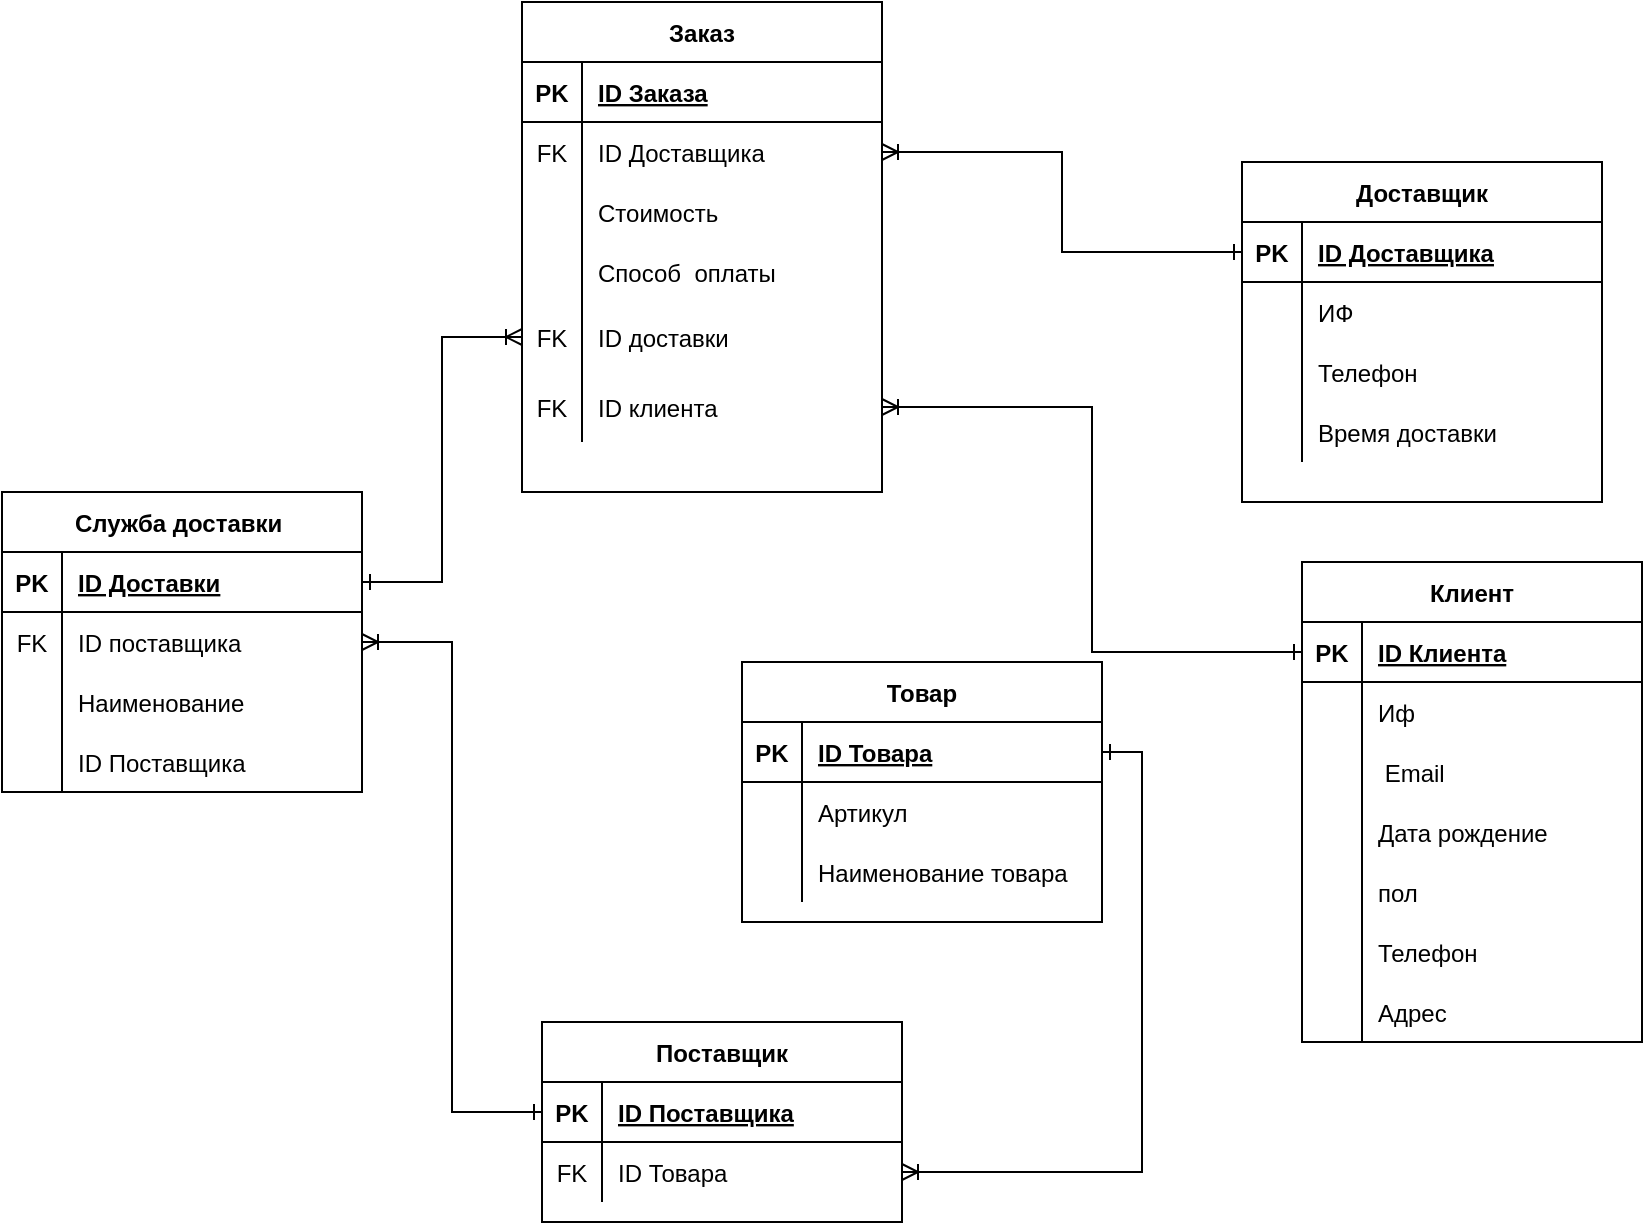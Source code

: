 <mxfile version="21.0.8" type="device"><diagram id="OBoXkC4nlz3z7EiW-fcx" name="Страница 1"><mxGraphModel dx="1434" dy="796" grid="1" gridSize="10" guides="1" tooltips="1" connect="1" arrows="1" fold="1" page="1" pageScale="1" pageWidth="3300" pageHeight="4681" math="0" shadow="0"><root><mxCell id="0"/><mxCell id="1" parent="0"/><mxCell id="ggiaHFO6Jfu5u3MRnTx4-1" value="Клиент" style="shape=table;startSize=30;container=1;collapsible=1;childLayout=tableLayout;fixedRows=1;rowLines=0;fontStyle=1;align=center;resizeLast=1;" vertex="1" parent="1"><mxGeometry x="1740" y="740" width="170" height="240" as="geometry"/></mxCell><mxCell id="ggiaHFO6Jfu5u3MRnTx4-2" value="" style="shape=tableRow;horizontal=0;startSize=0;swimlaneHead=0;swimlaneBody=0;fillColor=none;collapsible=0;dropTarget=0;points=[[0,0.5],[1,0.5]];portConstraint=eastwest;top=0;left=0;right=0;bottom=1;" vertex="1" parent="ggiaHFO6Jfu5u3MRnTx4-1"><mxGeometry y="30" width="170" height="30" as="geometry"/></mxCell><mxCell id="ggiaHFO6Jfu5u3MRnTx4-3" value="PK" style="shape=partialRectangle;connectable=0;fillColor=none;top=0;left=0;bottom=0;right=0;fontStyle=1;overflow=hidden;" vertex="1" parent="ggiaHFO6Jfu5u3MRnTx4-2"><mxGeometry width="30" height="30" as="geometry"><mxRectangle width="30" height="30" as="alternateBounds"/></mxGeometry></mxCell><mxCell id="ggiaHFO6Jfu5u3MRnTx4-4" value="ID Клиента" style="shape=partialRectangle;connectable=0;fillColor=none;top=0;left=0;bottom=0;right=0;align=left;spacingLeft=6;fontStyle=5;overflow=hidden;" vertex="1" parent="ggiaHFO6Jfu5u3MRnTx4-2"><mxGeometry x="30" width="140" height="30" as="geometry"><mxRectangle width="140" height="30" as="alternateBounds"/></mxGeometry></mxCell><mxCell id="ggiaHFO6Jfu5u3MRnTx4-5" value="" style="shape=tableRow;horizontal=0;startSize=0;swimlaneHead=0;swimlaneBody=0;fillColor=none;collapsible=0;dropTarget=0;points=[[0,0.5],[1,0.5]];portConstraint=eastwest;top=0;left=0;right=0;bottom=0;" vertex="1" parent="ggiaHFO6Jfu5u3MRnTx4-1"><mxGeometry y="60" width="170" height="30" as="geometry"/></mxCell><mxCell id="ggiaHFO6Jfu5u3MRnTx4-6" value="" style="shape=partialRectangle;connectable=0;fillColor=none;top=0;left=0;bottom=0;right=0;editable=1;overflow=hidden;" vertex="1" parent="ggiaHFO6Jfu5u3MRnTx4-5"><mxGeometry width="30" height="30" as="geometry"><mxRectangle width="30" height="30" as="alternateBounds"/></mxGeometry></mxCell><mxCell id="ggiaHFO6Jfu5u3MRnTx4-7" value="Иф" style="shape=partialRectangle;connectable=0;fillColor=none;top=0;left=0;bottom=0;right=0;align=left;spacingLeft=6;overflow=hidden;" vertex="1" parent="ggiaHFO6Jfu5u3MRnTx4-5"><mxGeometry x="30" width="140" height="30" as="geometry"><mxRectangle width="140" height="30" as="alternateBounds"/></mxGeometry></mxCell><mxCell id="ggiaHFO6Jfu5u3MRnTx4-11" value="" style="shape=tableRow;horizontal=0;startSize=0;swimlaneHead=0;swimlaneBody=0;fillColor=none;collapsible=0;dropTarget=0;points=[[0,0.5],[1,0.5]];portConstraint=eastwest;top=0;left=0;right=0;bottom=0;" vertex="1" parent="ggiaHFO6Jfu5u3MRnTx4-1"><mxGeometry y="90" width="170" height="30" as="geometry"/></mxCell><mxCell id="ggiaHFO6Jfu5u3MRnTx4-12" value="" style="shape=partialRectangle;connectable=0;fillColor=none;top=0;left=0;bottom=0;right=0;editable=1;overflow=hidden;" vertex="1" parent="ggiaHFO6Jfu5u3MRnTx4-11"><mxGeometry width="30" height="30" as="geometry"><mxRectangle width="30" height="30" as="alternateBounds"/></mxGeometry></mxCell><mxCell id="ggiaHFO6Jfu5u3MRnTx4-13" value=" Email" style="shape=partialRectangle;connectable=0;fillColor=none;top=0;left=0;bottom=0;right=0;align=left;spacingLeft=6;overflow=hidden;" vertex="1" parent="ggiaHFO6Jfu5u3MRnTx4-11"><mxGeometry x="30" width="140" height="30" as="geometry"><mxRectangle width="140" height="30" as="alternateBounds"/></mxGeometry></mxCell><mxCell id="ggiaHFO6Jfu5u3MRnTx4-14" style="shape=tableRow;horizontal=0;startSize=0;swimlaneHead=0;swimlaneBody=0;fillColor=none;collapsible=0;dropTarget=0;points=[[0,0.5],[1,0.5]];portConstraint=eastwest;top=0;left=0;right=0;bottom=0;" vertex="1" parent="ggiaHFO6Jfu5u3MRnTx4-1"><mxGeometry y="120" width="170" height="30" as="geometry"/></mxCell><mxCell id="ggiaHFO6Jfu5u3MRnTx4-15" style="shape=partialRectangle;connectable=0;fillColor=none;top=0;left=0;bottom=0;right=0;editable=1;overflow=hidden;" vertex="1" parent="ggiaHFO6Jfu5u3MRnTx4-14"><mxGeometry width="30" height="30" as="geometry"><mxRectangle width="30" height="30" as="alternateBounds"/></mxGeometry></mxCell><mxCell id="ggiaHFO6Jfu5u3MRnTx4-16" value="Дата рождение" style="shape=partialRectangle;connectable=0;fillColor=none;top=0;left=0;bottom=0;right=0;align=left;spacingLeft=6;overflow=hidden;" vertex="1" parent="ggiaHFO6Jfu5u3MRnTx4-14"><mxGeometry x="30" width="140" height="30" as="geometry"><mxRectangle width="140" height="30" as="alternateBounds"/></mxGeometry></mxCell><mxCell id="ggiaHFO6Jfu5u3MRnTx4-17" style="shape=tableRow;horizontal=0;startSize=0;swimlaneHead=0;swimlaneBody=0;fillColor=none;collapsible=0;dropTarget=0;points=[[0,0.5],[1,0.5]];portConstraint=eastwest;top=0;left=0;right=0;bottom=0;" vertex="1" parent="ggiaHFO6Jfu5u3MRnTx4-1"><mxGeometry y="150" width="170" height="30" as="geometry"/></mxCell><mxCell id="ggiaHFO6Jfu5u3MRnTx4-18" style="shape=partialRectangle;connectable=0;fillColor=none;top=0;left=0;bottom=0;right=0;editable=1;overflow=hidden;" vertex="1" parent="ggiaHFO6Jfu5u3MRnTx4-17"><mxGeometry width="30" height="30" as="geometry"><mxRectangle width="30" height="30" as="alternateBounds"/></mxGeometry></mxCell><mxCell id="ggiaHFO6Jfu5u3MRnTx4-19" value="пол" style="shape=partialRectangle;connectable=0;fillColor=none;top=0;left=0;bottom=0;right=0;align=left;spacingLeft=6;overflow=hidden;" vertex="1" parent="ggiaHFO6Jfu5u3MRnTx4-17"><mxGeometry x="30" width="140" height="30" as="geometry"><mxRectangle width="140" height="30" as="alternateBounds"/></mxGeometry></mxCell><mxCell id="ggiaHFO6Jfu5u3MRnTx4-20" style="shape=tableRow;horizontal=0;startSize=0;swimlaneHead=0;swimlaneBody=0;fillColor=none;collapsible=0;dropTarget=0;points=[[0,0.5],[1,0.5]];portConstraint=eastwest;top=0;left=0;right=0;bottom=0;" vertex="1" parent="ggiaHFO6Jfu5u3MRnTx4-1"><mxGeometry y="180" width="170" height="30" as="geometry"/></mxCell><mxCell id="ggiaHFO6Jfu5u3MRnTx4-21" value="" style="shape=partialRectangle;connectable=0;fillColor=none;top=0;left=0;bottom=0;right=0;editable=1;overflow=hidden;" vertex="1" parent="ggiaHFO6Jfu5u3MRnTx4-20"><mxGeometry width="30" height="30" as="geometry"><mxRectangle width="30" height="30" as="alternateBounds"/></mxGeometry></mxCell><mxCell id="ggiaHFO6Jfu5u3MRnTx4-22" value="Телефон" style="shape=partialRectangle;connectable=0;fillColor=none;top=0;left=0;bottom=0;right=0;align=left;spacingLeft=6;overflow=hidden;" vertex="1" parent="ggiaHFO6Jfu5u3MRnTx4-20"><mxGeometry x="30" width="140" height="30" as="geometry"><mxRectangle width="140" height="30" as="alternateBounds"/></mxGeometry></mxCell><mxCell id="ggiaHFO6Jfu5u3MRnTx4-23" style="shape=tableRow;horizontal=0;startSize=0;swimlaneHead=0;swimlaneBody=0;fillColor=none;collapsible=0;dropTarget=0;points=[[0,0.5],[1,0.5]];portConstraint=eastwest;top=0;left=0;right=0;bottom=0;" vertex="1" parent="ggiaHFO6Jfu5u3MRnTx4-1"><mxGeometry y="210" width="170" height="30" as="geometry"/></mxCell><mxCell id="ggiaHFO6Jfu5u3MRnTx4-24" style="shape=partialRectangle;connectable=0;fillColor=none;top=0;left=0;bottom=0;right=0;editable=1;overflow=hidden;" vertex="1" parent="ggiaHFO6Jfu5u3MRnTx4-23"><mxGeometry width="30" height="30" as="geometry"><mxRectangle width="30" height="30" as="alternateBounds"/></mxGeometry></mxCell><mxCell id="ggiaHFO6Jfu5u3MRnTx4-25" value="Адрес " style="shape=partialRectangle;connectable=0;fillColor=none;top=0;left=0;bottom=0;right=0;align=left;spacingLeft=6;overflow=hidden;" vertex="1" parent="ggiaHFO6Jfu5u3MRnTx4-23"><mxGeometry x="30" width="140" height="30" as="geometry"><mxRectangle width="140" height="30" as="alternateBounds"/></mxGeometry></mxCell><mxCell id="ggiaHFO6Jfu5u3MRnTx4-26" value="Доставщик" style="shape=table;startSize=30;container=1;collapsible=1;childLayout=tableLayout;fixedRows=1;rowLines=0;fontStyle=1;align=center;resizeLast=1;" vertex="1" parent="1"><mxGeometry x="1710" y="540" width="180" height="170" as="geometry"/></mxCell><mxCell id="ggiaHFO6Jfu5u3MRnTx4-27" value="" style="shape=tableRow;horizontal=0;startSize=0;swimlaneHead=0;swimlaneBody=0;fillColor=none;collapsible=0;dropTarget=0;points=[[0,0.5],[1,0.5]];portConstraint=eastwest;top=0;left=0;right=0;bottom=1;" vertex="1" parent="ggiaHFO6Jfu5u3MRnTx4-26"><mxGeometry y="30" width="180" height="30" as="geometry"/></mxCell><mxCell id="ggiaHFO6Jfu5u3MRnTx4-28" value="PK" style="shape=partialRectangle;connectable=0;fillColor=none;top=0;left=0;bottom=0;right=0;fontStyle=1;overflow=hidden;" vertex="1" parent="ggiaHFO6Jfu5u3MRnTx4-27"><mxGeometry width="30" height="30" as="geometry"><mxRectangle width="30" height="30" as="alternateBounds"/></mxGeometry></mxCell><mxCell id="ggiaHFO6Jfu5u3MRnTx4-29" value="ID Доставщика" style="shape=partialRectangle;connectable=0;fillColor=none;top=0;left=0;bottom=0;right=0;align=left;spacingLeft=6;fontStyle=5;overflow=hidden;" vertex="1" parent="ggiaHFO6Jfu5u3MRnTx4-27"><mxGeometry x="30" width="150" height="30" as="geometry"><mxRectangle width="150" height="30" as="alternateBounds"/></mxGeometry></mxCell><mxCell id="ggiaHFO6Jfu5u3MRnTx4-30" value="" style="shape=tableRow;horizontal=0;startSize=0;swimlaneHead=0;swimlaneBody=0;fillColor=none;collapsible=0;dropTarget=0;points=[[0,0.5],[1,0.5]];portConstraint=eastwest;top=0;left=0;right=0;bottom=0;" vertex="1" parent="ggiaHFO6Jfu5u3MRnTx4-26"><mxGeometry y="60" width="180" height="30" as="geometry"/></mxCell><mxCell id="ggiaHFO6Jfu5u3MRnTx4-31" value="" style="shape=partialRectangle;connectable=0;fillColor=none;top=0;left=0;bottom=0;right=0;editable=1;overflow=hidden;" vertex="1" parent="ggiaHFO6Jfu5u3MRnTx4-30"><mxGeometry width="30" height="30" as="geometry"><mxRectangle width="30" height="30" as="alternateBounds"/></mxGeometry></mxCell><mxCell id="ggiaHFO6Jfu5u3MRnTx4-32" value="ИФ" style="shape=partialRectangle;connectable=0;fillColor=none;top=0;left=0;bottom=0;right=0;align=left;spacingLeft=6;overflow=hidden;" vertex="1" parent="ggiaHFO6Jfu5u3MRnTx4-30"><mxGeometry x="30" width="150" height="30" as="geometry"><mxRectangle width="150" height="30" as="alternateBounds"/></mxGeometry></mxCell><mxCell id="ggiaHFO6Jfu5u3MRnTx4-33" value="" style="shape=tableRow;horizontal=0;startSize=0;swimlaneHead=0;swimlaneBody=0;fillColor=none;collapsible=0;dropTarget=0;points=[[0,0.5],[1,0.5]];portConstraint=eastwest;top=0;left=0;right=0;bottom=0;" vertex="1" parent="ggiaHFO6Jfu5u3MRnTx4-26"><mxGeometry y="90" width="180" height="30" as="geometry"/></mxCell><mxCell id="ggiaHFO6Jfu5u3MRnTx4-34" value="" style="shape=partialRectangle;connectable=0;fillColor=none;top=0;left=0;bottom=0;right=0;editable=1;overflow=hidden;" vertex="1" parent="ggiaHFO6Jfu5u3MRnTx4-33"><mxGeometry width="30" height="30" as="geometry"><mxRectangle width="30" height="30" as="alternateBounds"/></mxGeometry></mxCell><mxCell id="ggiaHFO6Jfu5u3MRnTx4-35" value="Телефон" style="shape=partialRectangle;connectable=0;fillColor=none;top=0;left=0;bottom=0;right=0;align=left;spacingLeft=6;overflow=hidden;" vertex="1" parent="ggiaHFO6Jfu5u3MRnTx4-33"><mxGeometry x="30" width="150" height="30" as="geometry"><mxRectangle width="150" height="30" as="alternateBounds"/></mxGeometry></mxCell><mxCell id="ggiaHFO6Jfu5u3MRnTx4-36" value="" style="shape=tableRow;horizontal=0;startSize=0;swimlaneHead=0;swimlaneBody=0;fillColor=none;collapsible=0;dropTarget=0;points=[[0,0.5],[1,0.5]];portConstraint=eastwest;top=0;left=0;right=0;bottom=0;" vertex="1" parent="ggiaHFO6Jfu5u3MRnTx4-26"><mxGeometry y="120" width="180" height="30" as="geometry"/></mxCell><mxCell id="ggiaHFO6Jfu5u3MRnTx4-37" value="" style="shape=partialRectangle;connectable=0;fillColor=none;top=0;left=0;bottom=0;right=0;editable=1;overflow=hidden;" vertex="1" parent="ggiaHFO6Jfu5u3MRnTx4-36"><mxGeometry width="30" height="30" as="geometry"><mxRectangle width="30" height="30" as="alternateBounds"/></mxGeometry></mxCell><mxCell id="ggiaHFO6Jfu5u3MRnTx4-38" value="Время доставки " style="shape=partialRectangle;connectable=0;fillColor=none;top=0;left=0;bottom=0;right=0;align=left;spacingLeft=6;overflow=hidden;" vertex="1" parent="ggiaHFO6Jfu5u3MRnTx4-36"><mxGeometry x="30" width="150" height="30" as="geometry"><mxRectangle width="150" height="30" as="alternateBounds"/></mxGeometry></mxCell><mxCell id="ggiaHFO6Jfu5u3MRnTx4-39" value="Заказ" style="shape=table;startSize=30;container=1;collapsible=1;childLayout=tableLayout;fixedRows=1;rowLines=0;fontStyle=1;align=center;resizeLast=1;" vertex="1" parent="1"><mxGeometry x="1350" y="460" width="180" height="245" as="geometry"/></mxCell><mxCell id="ggiaHFO6Jfu5u3MRnTx4-40" value="" style="shape=tableRow;horizontal=0;startSize=0;swimlaneHead=0;swimlaneBody=0;fillColor=none;collapsible=0;dropTarget=0;points=[[0,0.5],[1,0.5]];portConstraint=eastwest;top=0;left=0;right=0;bottom=1;" vertex="1" parent="ggiaHFO6Jfu5u3MRnTx4-39"><mxGeometry y="30" width="180" height="30" as="geometry"/></mxCell><mxCell id="ggiaHFO6Jfu5u3MRnTx4-41" value="PK" style="shape=partialRectangle;connectable=0;fillColor=none;top=0;left=0;bottom=0;right=0;fontStyle=1;overflow=hidden;" vertex="1" parent="ggiaHFO6Jfu5u3MRnTx4-40"><mxGeometry width="30" height="30" as="geometry"><mxRectangle width="30" height="30" as="alternateBounds"/></mxGeometry></mxCell><mxCell id="ggiaHFO6Jfu5u3MRnTx4-42" value="ID Заказа" style="shape=partialRectangle;connectable=0;fillColor=none;top=0;left=0;bottom=0;right=0;align=left;spacingLeft=6;fontStyle=5;overflow=hidden;" vertex="1" parent="ggiaHFO6Jfu5u3MRnTx4-40"><mxGeometry x="30" width="150" height="30" as="geometry"><mxRectangle width="150" height="30" as="alternateBounds"/></mxGeometry></mxCell><mxCell id="ggiaHFO6Jfu5u3MRnTx4-43" value="" style="shape=tableRow;horizontal=0;startSize=0;swimlaneHead=0;swimlaneBody=0;fillColor=none;collapsible=0;dropTarget=0;points=[[0,0.5],[1,0.5]];portConstraint=eastwest;top=0;left=0;right=0;bottom=0;" vertex="1" parent="ggiaHFO6Jfu5u3MRnTx4-39"><mxGeometry y="60" width="180" height="30" as="geometry"/></mxCell><mxCell id="ggiaHFO6Jfu5u3MRnTx4-44" value="FK" style="shape=partialRectangle;connectable=0;fillColor=none;top=0;left=0;bottom=0;right=0;editable=1;overflow=hidden;" vertex="1" parent="ggiaHFO6Jfu5u3MRnTx4-43"><mxGeometry width="30" height="30" as="geometry"><mxRectangle width="30" height="30" as="alternateBounds"/></mxGeometry></mxCell><mxCell id="ggiaHFO6Jfu5u3MRnTx4-45" value="ID Доставщика" style="shape=partialRectangle;connectable=0;fillColor=none;top=0;left=0;bottom=0;right=0;align=left;spacingLeft=6;overflow=hidden;" vertex="1" parent="ggiaHFO6Jfu5u3MRnTx4-43"><mxGeometry x="30" width="150" height="30" as="geometry"><mxRectangle width="150" height="30" as="alternateBounds"/></mxGeometry></mxCell><mxCell id="ggiaHFO6Jfu5u3MRnTx4-46" value="" style="shape=tableRow;horizontal=0;startSize=0;swimlaneHead=0;swimlaneBody=0;fillColor=none;collapsible=0;dropTarget=0;points=[[0,0.5],[1,0.5]];portConstraint=eastwest;top=0;left=0;right=0;bottom=0;" vertex="1" parent="ggiaHFO6Jfu5u3MRnTx4-39"><mxGeometry y="90" width="180" height="30" as="geometry"/></mxCell><mxCell id="ggiaHFO6Jfu5u3MRnTx4-47" value="" style="shape=partialRectangle;connectable=0;fillColor=none;top=0;left=0;bottom=0;right=0;editable=1;overflow=hidden;" vertex="1" parent="ggiaHFO6Jfu5u3MRnTx4-46"><mxGeometry width="30" height="30" as="geometry"><mxRectangle width="30" height="30" as="alternateBounds"/></mxGeometry></mxCell><mxCell id="ggiaHFO6Jfu5u3MRnTx4-48" value="Стоимость" style="shape=partialRectangle;connectable=0;fillColor=none;top=0;left=0;bottom=0;right=0;align=left;spacingLeft=6;overflow=hidden;" vertex="1" parent="ggiaHFO6Jfu5u3MRnTx4-46"><mxGeometry x="30" width="150" height="30" as="geometry"><mxRectangle width="150" height="30" as="alternateBounds"/></mxGeometry></mxCell><mxCell id="ggiaHFO6Jfu5u3MRnTx4-49" value="" style="shape=tableRow;horizontal=0;startSize=0;swimlaneHead=0;swimlaneBody=0;fillColor=none;collapsible=0;dropTarget=0;points=[[0,0.5],[1,0.5]];portConstraint=eastwest;top=0;left=0;right=0;bottom=0;" vertex="1" parent="ggiaHFO6Jfu5u3MRnTx4-39"><mxGeometry y="120" width="180" height="30" as="geometry"/></mxCell><mxCell id="ggiaHFO6Jfu5u3MRnTx4-50" value="" style="shape=partialRectangle;connectable=0;fillColor=none;top=0;left=0;bottom=0;right=0;editable=1;overflow=hidden;" vertex="1" parent="ggiaHFO6Jfu5u3MRnTx4-49"><mxGeometry width="30" height="30" as="geometry"><mxRectangle width="30" height="30" as="alternateBounds"/></mxGeometry></mxCell><mxCell id="ggiaHFO6Jfu5u3MRnTx4-51" value="Способ  оплаты" style="shape=partialRectangle;connectable=0;fillColor=none;top=0;left=0;bottom=0;right=0;align=left;spacingLeft=6;overflow=hidden;" vertex="1" parent="ggiaHFO6Jfu5u3MRnTx4-49"><mxGeometry x="30" width="150" height="30" as="geometry"><mxRectangle width="150" height="30" as="alternateBounds"/></mxGeometry></mxCell><mxCell id="ggiaHFO6Jfu5u3MRnTx4-52" style="shape=tableRow;horizontal=0;startSize=0;swimlaneHead=0;swimlaneBody=0;fillColor=none;collapsible=0;dropTarget=0;points=[[0,0.5],[1,0.5]];portConstraint=eastwest;top=0;left=0;right=0;bottom=0;" vertex="1" parent="ggiaHFO6Jfu5u3MRnTx4-39"><mxGeometry y="150" width="180" height="35" as="geometry"/></mxCell><mxCell id="ggiaHFO6Jfu5u3MRnTx4-53" value="FK" style="shape=partialRectangle;connectable=0;fillColor=none;top=0;left=0;bottom=0;right=0;editable=1;overflow=hidden;" vertex="1" parent="ggiaHFO6Jfu5u3MRnTx4-52"><mxGeometry width="30" height="35" as="geometry"><mxRectangle width="30" height="35" as="alternateBounds"/></mxGeometry></mxCell><mxCell id="ggiaHFO6Jfu5u3MRnTx4-54" value="ID доставки" style="shape=partialRectangle;connectable=0;fillColor=none;top=0;left=0;bottom=0;right=0;align=left;spacingLeft=6;overflow=hidden;fontStyle=0" vertex="1" parent="ggiaHFO6Jfu5u3MRnTx4-52"><mxGeometry x="30" width="150" height="35" as="geometry"><mxRectangle width="150" height="35" as="alternateBounds"/></mxGeometry></mxCell><mxCell id="ggiaHFO6Jfu5u3MRnTx4-55" style="shape=tableRow;horizontal=0;startSize=0;swimlaneHead=0;swimlaneBody=0;fillColor=none;collapsible=0;dropTarget=0;points=[[0,0.5],[1,0.5]];portConstraint=eastwest;top=0;left=0;right=0;bottom=0;" vertex="1" parent="ggiaHFO6Jfu5u3MRnTx4-39"><mxGeometry y="185" width="180" height="35" as="geometry"/></mxCell><mxCell id="ggiaHFO6Jfu5u3MRnTx4-56" value="FK" style="shape=partialRectangle;connectable=0;fillColor=none;top=0;left=0;bottom=0;right=0;editable=1;overflow=hidden;" vertex="1" parent="ggiaHFO6Jfu5u3MRnTx4-55"><mxGeometry width="30" height="35" as="geometry"><mxRectangle width="30" height="35" as="alternateBounds"/></mxGeometry></mxCell><mxCell id="ggiaHFO6Jfu5u3MRnTx4-57" value="ID клиента" style="shape=partialRectangle;connectable=0;fillColor=none;top=0;left=0;bottom=0;right=0;align=left;spacingLeft=6;overflow=hidden;fontStyle=0" vertex="1" parent="ggiaHFO6Jfu5u3MRnTx4-55"><mxGeometry x="30" width="150" height="35" as="geometry"><mxRectangle width="150" height="35" as="alternateBounds"/></mxGeometry></mxCell><mxCell id="ggiaHFO6Jfu5u3MRnTx4-58" value="Поставщик" style="shape=table;startSize=30;container=1;collapsible=1;childLayout=tableLayout;fixedRows=1;rowLines=0;fontStyle=1;align=center;resizeLast=1;" vertex="1" parent="1"><mxGeometry x="1360" y="970" width="180" height="100" as="geometry"/></mxCell><mxCell id="ggiaHFO6Jfu5u3MRnTx4-59" value="" style="shape=tableRow;horizontal=0;startSize=0;swimlaneHead=0;swimlaneBody=0;fillColor=none;collapsible=0;dropTarget=0;points=[[0,0.5],[1,0.5]];portConstraint=eastwest;top=0;left=0;right=0;bottom=1;" vertex="1" parent="ggiaHFO6Jfu5u3MRnTx4-58"><mxGeometry y="30" width="180" height="30" as="geometry"/></mxCell><mxCell id="ggiaHFO6Jfu5u3MRnTx4-60" value="PK" style="shape=partialRectangle;connectable=0;fillColor=none;top=0;left=0;bottom=0;right=0;fontStyle=1;overflow=hidden;" vertex="1" parent="ggiaHFO6Jfu5u3MRnTx4-59"><mxGeometry width="30" height="30" as="geometry"><mxRectangle width="30" height="30" as="alternateBounds"/></mxGeometry></mxCell><mxCell id="ggiaHFO6Jfu5u3MRnTx4-61" value="ID Поставщика" style="shape=partialRectangle;connectable=0;fillColor=none;top=0;left=0;bottom=0;right=0;align=left;spacingLeft=6;fontStyle=5;overflow=hidden;" vertex="1" parent="ggiaHFO6Jfu5u3MRnTx4-59"><mxGeometry x="30" width="150" height="30" as="geometry"><mxRectangle width="150" height="30" as="alternateBounds"/></mxGeometry></mxCell><mxCell id="ggiaHFO6Jfu5u3MRnTx4-62" value="" style="shape=tableRow;horizontal=0;startSize=0;swimlaneHead=0;swimlaneBody=0;fillColor=none;collapsible=0;dropTarget=0;points=[[0,0.5],[1,0.5]];portConstraint=eastwest;top=0;left=0;right=0;bottom=0;" vertex="1" parent="ggiaHFO6Jfu5u3MRnTx4-58"><mxGeometry y="60" width="180" height="30" as="geometry"/></mxCell><mxCell id="ggiaHFO6Jfu5u3MRnTx4-63" value="FK" style="shape=partialRectangle;connectable=0;fillColor=none;top=0;left=0;bottom=0;right=0;editable=1;overflow=hidden;" vertex="1" parent="ggiaHFO6Jfu5u3MRnTx4-62"><mxGeometry width="30" height="30" as="geometry"><mxRectangle width="30" height="30" as="alternateBounds"/></mxGeometry></mxCell><mxCell id="ggiaHFO6Jfu5u3MRnTx4-64" value="ID Товара" style="shape=partialRectangle;connectable=0;fillColor=none;top=0;left=0;bottom=0;right=0;align=left;spacingLeft=6;overflow=hidden;" vertex="1" parent="ggiaHFO6Jfu5u3MRnTx4-62"><mxGeometry x="30" width="150" height="30" as="geometry"><mxRectangle width="150" height="30" as="alternateBounds"/></mxGeometry></mxCell><mxCell id="ggiaHFO6Jfu5u3MRnTx4-65" value="Товар" style="shape=table;startSize=30;container=1;collapsible=1;childLayout=tableLayout;fixedRows=1;rowLines=0;fontStyle=1;align=center;resizeLast=1;" vertex="1" parent="1"><mxGeometry x="1460" y="790" width="180" height="130" as="geometry"/></mxCell><mxCell id="ggiaHFO6Jfu5u3MRnTx4-66" value="" style="shape=tableRow;horizontal=0;startSize=0;swimlaneHead=0;swimlaneBody=0;fillColor=none;collapsible=0;dropTarget=0;points=[[0,0.5],[1,0.5]];portConstraint=eastwest;top=0;left=0;right=0;bottom=1;" vertex="1" parent="ggiaHFO6Jfu5u3MRnTx4-65"><mxGeometry y="30" width="180" height="30" as="geometry"/></mxCell><mxCell id="ggiaHFO6Jfu5u3MRnTx4-67" value="PK" style="shape=partialRectangle;connectable=0;fillColor=none;top=0;left=0;bottom=0;right=0;fontStyle=1;overflow=hidden;" vertex="1" parent="ggiaHFO6Jfu5u3MRnTx4-66"><mxGeometry width="30" height="30" as="geometry"><mxRectangle width="30" height="30" as="alternateBounds"/></mxGeometry></mxCell><mxCell id="ggiaHFO6Jfu5u3MRnTx4-68" value="ID Товара" style="shape=partialRectangle;connectable=0;fillColor=none;top=0;left=0;bottom=0;right=0;align=left;spacingLeft=6;fontStyle=5;overflow=hidden;" vertex="1" parent="ggiaHFO6Jfu5u3MRnTx4-66"><mxGeometry x="30" width="150" height="30" as="geometry"><mxRectangle width="150" height="30" as="alternateBounds"/></mxGeometry></mxCell><mxCell id="ggiaHFO6Jfu5u3MRnTx4-69" value="" style="shape=tableRow;horizontal=0;startSize=0;swimlaneHead=0;swimlaneBody=0;fillColor=none;collapsible=0;dropTarget=0;points=[[0,0.5],[1,0.5]];portConstraint=eastwest;top=0;left=0;right=0;bottom=0;" vertex="1" parent="ggiaHFO6Jfu5u3MRnTx4-65"><mxGeometry y="60" width="180" height="30" as="geometry"/></mxCell><mxCell id="ggiaHFO6Jfu5u3MRnTx4-70" value="" style="shape=partialRectangle;connectable=0;fillColor=none;top=0;left=0;bottom=0;right=0;editable=1;overflow=hidden;" vertex="1" parent="ggiaHFO6Jfu5u3MRnTx4-69"><mxGeometry width="30" height="30" as="geometry"><mxRectangle width="30" height="30" as="alternateBounds"/></mxGeometry></mxCell><mxCell id="ggiaHFO6Jfu5u3MRnTx4-71" value="Артикул" style="shape=partialRectangle;connectable=0;fillColor=none;top=0;left=0;bottom=0;right=0;align=left;spacingLeft=6;overflow=hidden;" vertex="1" parent="ggiaHFO6Jfu5u3MRnTx4-69"><mxGeometry x="30" width="150" height="30" as="geometry"><mxRectangle width="150" height="30" as="alternateBounds"/></mxGeometry></mxCell><mxCell id="ggiaHFO6Jfu5u3MRnTx4-72" value="" style="shape=tableRow;horizontal=0;startSize=0;swimlaneHead=0;swimlaneBody=0;fillColor=none;collapsible=0;dropTarget=0;points=[[0,0.5],[1,0.5]];portConstraint=eastwest;top=0;left=0;right=0;bottom=0;" vertex="1" parent="ggiaHFO6Jfu5u3MRnTx4-65"><mxGeometry y="90" width="180" height="30" as="geometry"/></mxCell><mxCell id="ggiaHFO6Jfu5u3MRnTx4-73" value="" style="shape=partialRectangle;connectable=0;fillColor=none;top=0;left=0;bottom=0;right=0;editable=1;overflow=hidden;" vertex="1" parent="ggiaHFO6Jfu5u3MRnTx4-72"><mxGeometry width="30" height="30" as="geometry"><mxRectangle width="30" height="30" as="alternateBounds"/></mxGeometry></mxCell><mxCell id="ggiaHFO6Jfu5u3MRnTx4-74" value="Наименование товара" style="shape=partialRectangle;connectable=0;fillColor=none;top=0;left=0;bottom=0;right=0;align=left;spacingLeft=6;overflow=hidden;" vertex="1" parent="ggiaHFO6Jfu5u3MRnTx4-72"><mxGeometry x="30" width="150" height="30" as="geometry"><mxRectangle width="150" height="30" as="alternateBounds"/></mxGeometry></mxCell><mxCell id="ggiaHFO6Jfu5u3MRnTx4-75" value="Служба доставки " style="shape=table;startSize=30;container=1;collapsible=1;childLayout=tableLayout;fixedRows=1;rowLines=0;fontStyle=1;align=center;resizeLast=1;" vertex="1" parent="1"><mxGeometry x="1090" y="705" width="180" height="150" as="geometry"/></mxCell><mxCell id="ggiaHFO6Jfu5u3MRnTx4-76" value="" style="shape=tableRow;horizontal=0;startSize=0;swimlaneHead=0;swimlaneBody=0;fillColor=none;collapsible=0;dropTarget=0;points=[[0,0.5],[1,0.5]];portConstraint=eastwest;top=0;left=0;right=0;bottom=1;" vertex="1" parent="ggiaHFO6Jfu5u3MRnTx4-75"><mxGeometry y="30" width="180" height="30" as="geometry"/></mxCell><mxCell id="ggiaHFO6Jfu5u3MRnTx4-77" value="PK" style="shape=partialRectangle;connectable=0;fillColor=none;top=0;left=0;bottom=0;right=0;fontStyle=1;overflow=hidden;" vertex="1" parent="ggiaHFO6Jfu5u3MRnTx4-76"><mxGeometry width="30" height="30" as="geometry"><mxRectangle width="30" height="30" as="alternateBounds"/></mxGeometry></mxCell><mxCell id="ggiaHFO6Jfu5u3MRnTx4-78" value="ID Доставки" style="shape=partialRectangle;connectable=0;fillColor=none;top=0;left=0;bottom=0;right=0;align=left;spacingLeft=6;fontStyle=5;overflow=hidden;" vertex="1" parent="ggiaHFO6Jfu5u3MRnTx4-76"><mxGeometry x="30" width="150" height="30" as="geometry"><mxRectangle width="150" height="30" as="alternateBounds"/></mxGeometry></mxCell><mxCell id="ggiaHFO6Jfu5u3MRnTx4-79" value="" style="shape=tableRow;horizontal=0;startSize=0;swimlaneHead=0;swimlaneBody=0;fillColor=none;collapsible=0;dropTarget=0;points=[[0,0.5],[1,0.5]];portConstraint=eastwest;top=0;left=0;right=0;bottom=0;" vertex="1" parent="ggiaHFO6Jfu5u3MRnTx4-75"><mxGeometry y="60" width="180" height="30" as="geometry"/></mxCell><mxCell id="ggiaHFO6Jfu5u3MRnTx4-80" value="FK" style="shape=partialRectangle;connectable=0;fillColor=none;top=0;left=0;bottom=0;right=0;editable=1;overflow=hidden;" vertex="1" parent="ggiaHFO6Jfu5u3MRnTx4-79"><mxGeometry width="30" height="30" as="geometry"><mxRectangle width="30" height="30" as="alternateBounds"/></mxGeometry></mxCell><mxCell id="ggiaHFO6Jfu5u3MRnTx4-81" value="ID поставщика" style="shape=partialRectangle;connectable=0;fillColor=none;top=0;left=0;bottom=0;right=0;align=left;spacingLeft=6;overflow=hidden;" vertex="1" parent="ggiaHFO6Jfu5u3MRnTx4-79"><mxGeometry x="30" width="150" height="30" as="geometry"><mxRectangle width="150" height="30" as="alternateBounds"/></mxGeometry></mxCell><mxCell id="ggiaHFO6Jfu5u3MRnTx4-82" value="" style="shape=tableRow;horizontal=0;startSize=0;swimlaneHead=0;swimlaneBody=0;fillColor=none;collapsible=0;dropTarget=0;points=[[0,0.5],[1,0.5]];portConstraint=eastwest;top=0;left=0;right=0;bottom=0;" vertex="1" parent="ggiaHFO6Jfu5u3MRnTx4-75"><mxGeometry y="90" width="180" height="30" as="geometry"/></mxCell><mxCell id="ggiaHFO6Jfu5u3MRnTx4-83" value="" style="shape=partialRectangle;connectable=0;fillColor=none;top=0;left=0;bottom=0;right=0;editable=1;overflow=hidden;" vertex="1" parent="ggiaHFO6Jfu5u3MRnTx4-82"><mxGeometry width="30" height="30" as="geometry"><mxRectangle width="30" height="30" as="alternateBounds"/></mxGeometry></mxCell><mxCell id="ggiaHFO6Jfu5u3MRnTx4-84" value="Наименование " style="shape=partialRectangle;connectable=0;fillColor=none;top=0;left=0;bottom=0;right=0;align=left;spacingLeft=6;overflow=hidden;" vertex="1" parent="ggiaHFO6Jfu5u3MRnTx4-82"><mxGeometry x="30" width="150" height="30" as="geometry"><mxRectangle width="150" height="30" as="alternateBounds"/></mxGeometry></mxCell><mxCell id="ggiaHFO6Jfu5u3MRnTx4-85" value="" style="shape=tableRow;horizontal=0;startSize=0;swimlaneHead=0;swimlaneBody=0;fillColor=none;collapsible=0;dropTarget=0;points=[[0,0.5],[1,0.5]];portConstraint=eastwest;top=0;left=0;right=0;bottom=0;" vertex="1" parent="ggiaHFO6Jfu5u3MRnTx4-75"><mxGeometry y="120" width="180" height="30" as="geometry"/></mxCell><mxCell id="ggiaHFO6Jfu5u3MRnTx4-86" value="" style="shape=partialRectangle;connectable=0;fillColor=none;top=0;left=0;bottom=0;right=0;editable=1;overflow=hidden;" vertex="1" parent="ggiaHFO6Jfu5u3MRnTx4-85"><mxGeometry width="30" height="30" as="geometry"><mxRectangle width="30" height="30" as="alternateBounds"/></mxGeometry></mxCell><mxCell id="ggiaHFO6Jfu5u3MRnTx4-87" value="ID Поставщика" style="shape=partialRectangle;connectable=0;fillColor=none;top=0;left=0;bottom=0;right=0;align=left;spacingLeft=6;overflow=hidden;fontStyle=0" vertex="1" parent="ggiaHFO6Jfu5u3MRnTx4-85"><mxGeometry x="30" width="150" height="30" as="geometry"><mxRectangle width="150" height="30" as="alternateBounds"/></mxGeometry></mxCell><mxCell id="ggiaHFO6Jfu5u3MRnTx4-89" style="edgeStyle=orthogonalEdgeStyle;rounded=0;orthogonalLoop=1;jettySize=auto;html=1;entryX=1;entryY=0.5;entryDx=0;entryDy=0;fontColor=#FFFFFF;startArrow=ERone;startFill=0;endArrow=ERoneToMany;endFill=0;" edge="1" parent="1" source="ggiaHFO6Jfu5u3MRnTx4-27" target="ggiaHFO6Jfu5u3MRnTx4-43"><mxGeometry relative="1" as="geometry"/></mxCell><mxCell id="ggiaHFO6Jfu5u3MRnTx4-90" style="edgeStyle=orthogonalEdgeStyle;rounded=0;orthogonalLoop=1;jettySize=auto;html=1;entryX=0;entryY=0.5;entryDx=0;entryDy=0;fontColor=#FFFFFF;startArrow=ERone;startFill=0;endArrow=ERoneToMany;endFill=0;" edge="1" parent="1" source="ggiaHFO6Jfu5u3MRnTx4-76" target="ggiaHFO6Jfu5u3MRnTx4-52"><mxGeometry relative="1" as="geometry"/></mxCell><mxCell id="ggiaHFO6Jfu5u3MRnTx4-91" style="edgeStyle=orthogonalEdgeStyle;rounded=0;orthogonalLoop=1;jettySize=auto;html=1;entryX=1;entryY=0.5;entryDx=0;entryDy=0;fontColor=#FFFFFF;startArrow=ERone;startFill=0;endArrow=ERoneToMany;endFill=0;" edge="1" parent="1" source="ggiaHFO6Jfu5u3MRnTx4-59" target="ggiaHFO6Jfu5u3MRnTx4-79"><mxGeometry relative="1" as="geometry"/></mxCell><mxCell id="ggiaHFO6Jfu5u3MRnTx4-92" style="edgeStyle=orthogonalEdgeStyle;rounded=0;orthogonalLoop=1;jettySize=auto;html=1;exitX=1;exitY=0.5;exitDx=0;exitDy=0;entryX=1;entryY=0.5;entryDx=0;entryDy=0;fontColor=#FFFFFF;startArrow=ERone;startFill=0;endArrow=ERoneToMany;endFill=0;" edge="1" parent="1" source="ggiaHFO6Jfu5u3MRnTx4-66" target="ggiaHFO6Jfu5u3MRnTx4-62"><mxGeometry relative="1" as="geometry"/></mxCell><mxCell id="ggiaHFO6Jfu5u3MRnTx4-93" style="edgeStyle=orthogonalEdgeStyle;rounded=0;orthogonalLoop=1;jettySize=auto;html=1;entryX=1;entryY=0.5;entryDx=0;entryDy=0;fontColor=#FFFFFF;startArrow=ERone;startFill=0;endArrow=ERoneToMany;endFill=0;exitX=0;exitY=0.5;exitDx=0;exitDy=0;" edge="1" parent="1" source="ggiaHFO6Jfu5u3MRnTx4-2" target="ggiaHFO6Jfu5u3MRnTx4-55"><mxGeometry relative="1" as="geometry"><mxPoint x="1730" y="680" as="sourcePoint"/><mxPoint x="1550" y="630" as="targetPoint"/></mxGeometry></mxCell></root></mxGraphModel></diagram></mxfile>